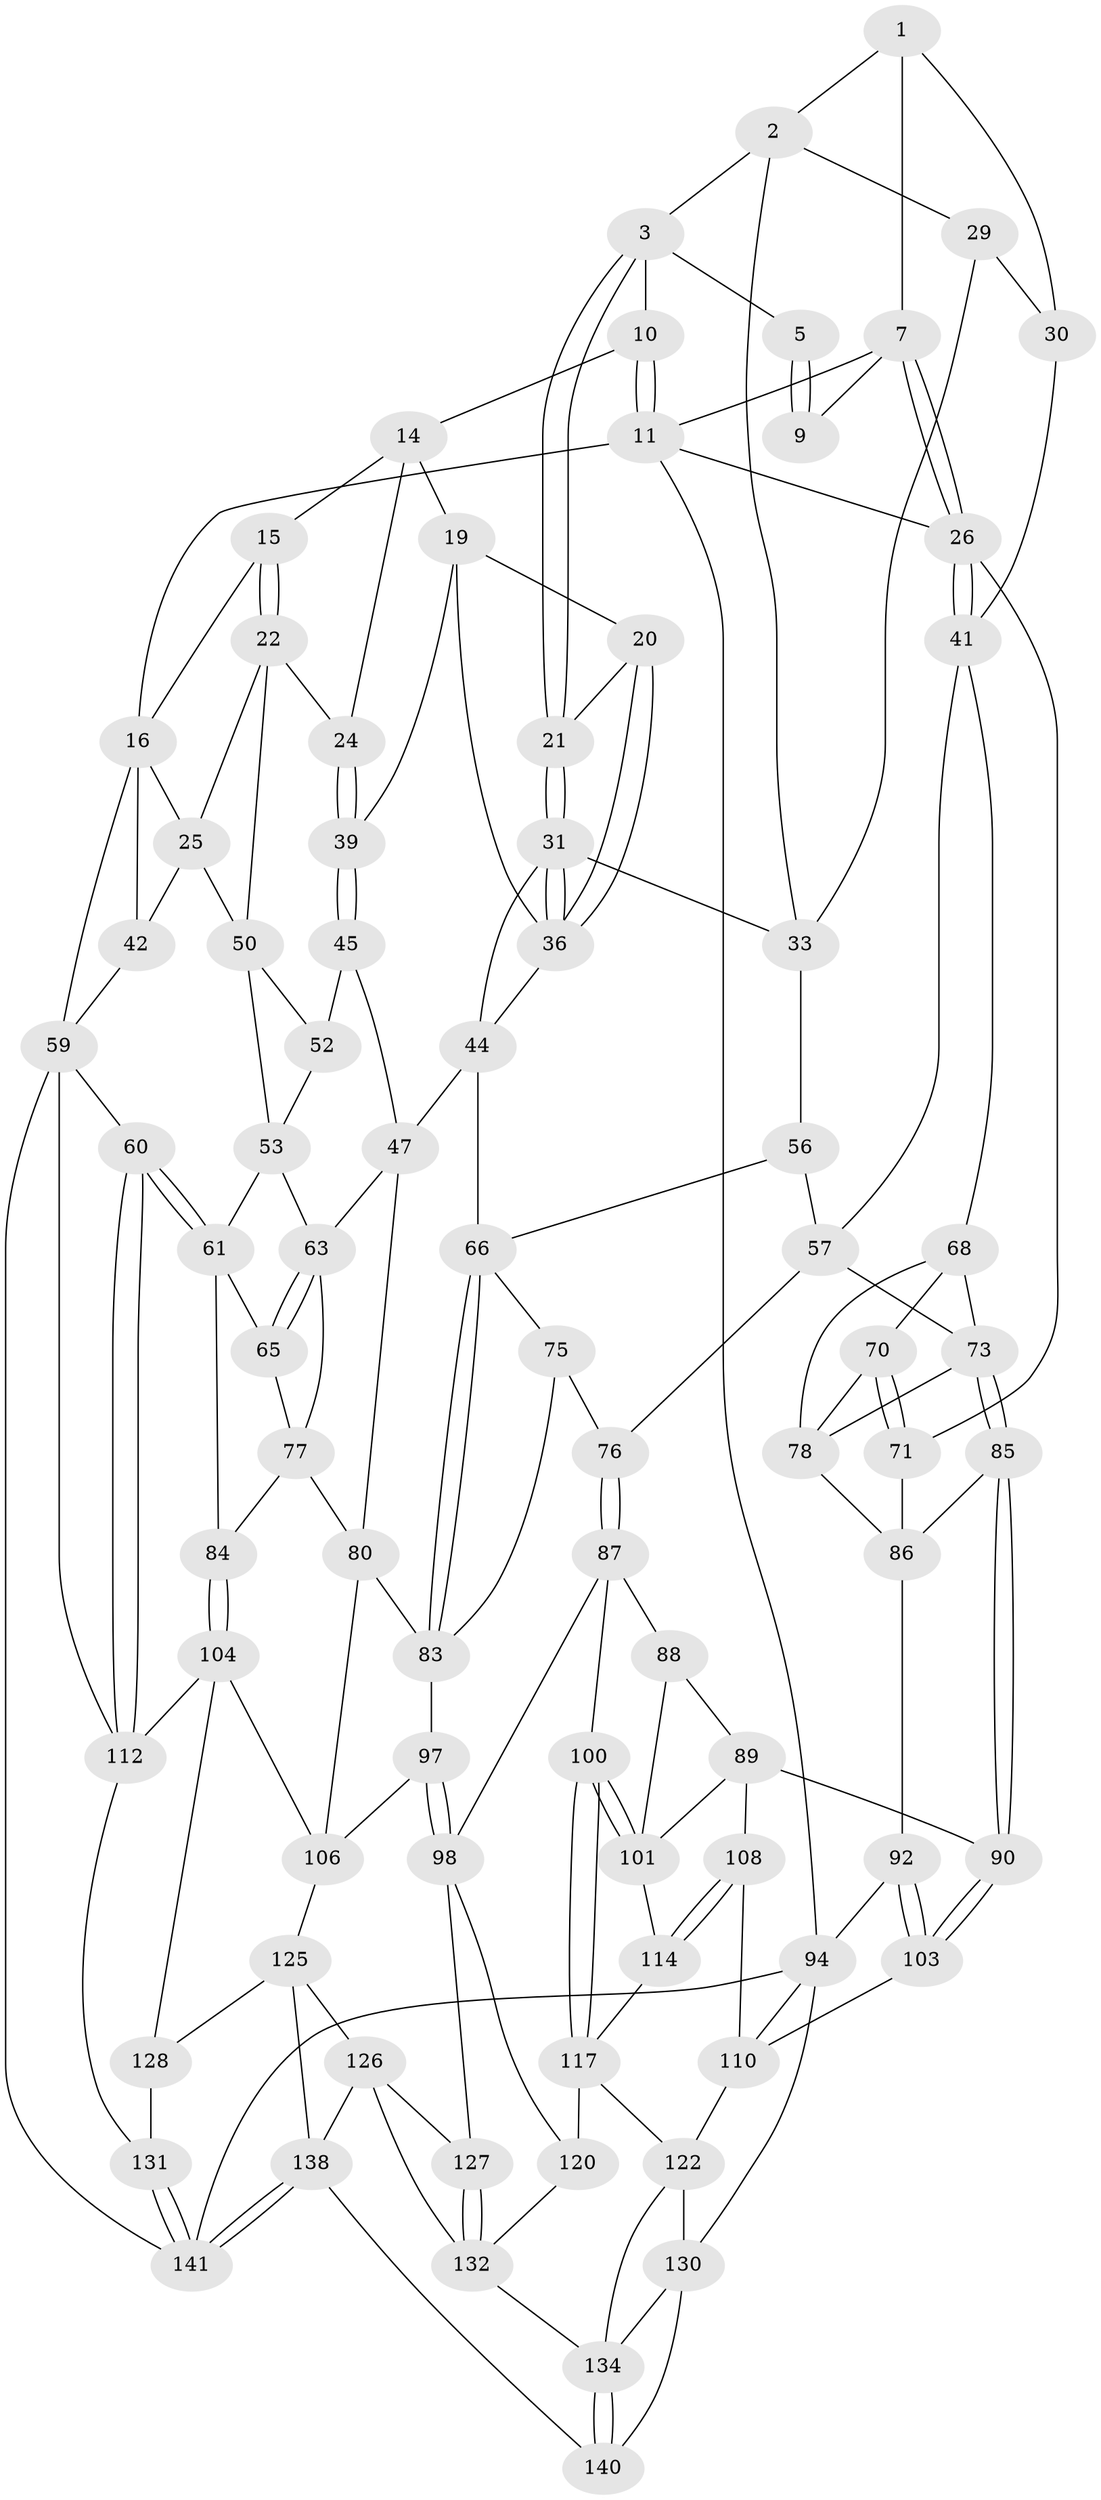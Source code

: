 // original degree distribution, {3: 0.014184397163120567, 4: 0.22695035460992907, 5: 0.5531914893617021, 6: 0.20567375886524822}
// Generated by graph-tools (version 1.1) at 2025/11/02/27/25 16:11:58]
// undirected, 84 vertices, 181 edges
graph export_dot {
graph [start="1"]
  node [color=gray90,style=filled];
  1 [pos="+0.22919033241658493+0.059268620690660107",super="+6"];
  2 [pos="+0.3790567540266644+0.05259933882725469",super="+28"];
  3 [pos="+0.40085365581059956+0.0344291353012984",super="+4"];
  5 [pos="+0.21612958223602566+0.036602604941310526"];
  7 [pos="+0.13424481039914976+0.08861670617104973",super="+8"];
  9 [pos="+0.1306363689618679+0"];
  10 [pos="+0.15333606589581503+0",super="+13"];
  11 [pos="+0+0",super="+12"];
  14 [pos="+0.7127458303062749+0",super="+18"];
  15 [pos="+0.9973041359123823+0"];
  16 [pos="+1+0",super="+17"];
  19 [pos="+0.6476106647015217+0.10444289523399174",super="+37"];
  20 [pos="+0.47318500531234037+0.11689260559752576"];
  21 [pos="+0.41481391630985154+0.05814708662460254"];
  22 [pos="+0.8153132636902192+0.18960853328545904",super="+23"];
  24 [pos="+0.6862737652840095+0.09759400544482598"];
  25 [pos="+0.9222442480122075+0.18439304514885832",super="+43"];
  26 [pos="+0+0.22659234044569976",super="+27"];
  29 [pos="+0.30244532152026826+0.11769016293098099",super="+35"];
  30 [pos="+0.170734936718229+0.16268647625764462",super="+40"];
  31 [pos="+0.39597440428952135+0.283230698016686",super="+32"];
  33 [pos="+0.3296677134083102+0.30597056454621424",super="+34"];
  36 [pos="+0.5029936928401721+0.17379547303381657",super="+38"];
  39 [pos="+0.6475614214958919+0.2516469025307945"];
  41 [pos="+0.1263290138167469+0.25270851644171366",super="+58"];
  42 [pos="+1+0.3643251262674285"];
  44 [pos="+0.49105355385699145+0.35579505028247915",super="+49"];
  45 [pos="+0.6507340493355513+0.2622344012930486",super="+46"];
  47 [pos="+0.6190473967323805+0.36556000644181",super="+48"];
  50 [pos="+0.8487037034454813+0.3062425157879405",super="+51"];
  52 [pos="+0.7503117998105311+0.25744973418846223",super="+55"];
  53 [pos="+0.8418576002370733+0.3166942597222447",super="+54"];
  56 [pos="+0.3258653781574542+0.3136252477045627"];
  57 [pos="+0.2382782546413387+0.3933584414419819",super="+72"];
  59 [pos="+1+0.49544978530592065",super="+115"];
  60 [pos="+1+0.4992835397697836"];
  61 [pos="+0.8791227612038047+0.5066382867049485",super="+62"];
  63 [pos="+0.7713062308366503+0.40100891021822793",super="+64"];
  65 [pos="+0.8312821480113513+0.45968044747368036"];
  66 [pos="+0.4689293297710035+0.46257912040525684",super="+67"];
  68 [pos="+0.11954413057326356+0.3836213099388828",super="+69"];
  70 [pos="+0.007587693029269898+0.42531485288110255"];
  71 [pos="+0+0.3439161085751335"];
  73 [pos="+0.20633258643850672+0.4895620063357323",super="+74"];
  75 [pos="+0.3423334773710356+0.5266356417145552"];
  76 [pos="+0.2869190802683438+0.5451229010803281"];
  77 [pos="+0.6842558915982543+0.4400789534146239",super="+79"];
  78 [pos="+0.1013918517168041+0.48864809828022254",super="+81"];
  80 [pos="+0.6377600633647895+0.5921388926640793",super="+82"];
  83 [pos="+0.5383994564272709+0.6144287068206611",super="+96"];
  84 [pos="+0.7768488491238024+0.5849461754550447"];
  85 [pos="+0.07891993644279498+0.5929462127661825"];
  86 [pos="+0.05990163901627864+0.5739286111123176",super="+91"];
  87 [pos="+0.2839761427053388+0.5519794026873731",super="+99"];
  88 [pos="+0.2666993222550509+0.569169113553514"];
  89 [pos="+0.12955848449479537+0.630076012209637",super="+107"];
  90 [pos="+0.09268778819684112+0.6195700250250761"];
  92 [pos="+0+0.7831335144154071",super="+93"];
  94 [pos="+0+1",super="+95"];
  97 [pos="+0.40951215604032754+0.7411365121368386"];
  98 [pos="+0.3922463491674071+0.7538091660401587",super="+119"];
  100 [pos="+0.32809600217508583+0.7333883067727489"];
  101 [pos="+0.23914240195979364+0.7112828480044114",super="+102"];
  103 [pos="+0.05231323370637451+0.6905797116466594",super="+111"];
  104 [pos="+0.8075668962140418+0.7737049831152111",super="+105"];
  106 [pos="+0.598659394093583+0.7437506612095458",super="+113"];
  108 [pos="+0.14481959937431316+0.7577216583797216",super="+109"];
  110 [pos="+0.11750373014382393+0.7899133918285293",super="+124"];
  112 [pos="+0.8455754775934868+0.7750269281743727",super="+116"];
  114 [pos="+0.22022646502511156+0.7421109204004106",super="+118"];
  117 [pos="+0.2457303650100622+0.8080375576962044",super="+121"];
  120 [pos="+0.32873843847834233+0.8785676970036265"];
  122 [pos="+0.21018182573700947+0.8775622080802805",super="+123"];
  125 [pos="+0.5313845368494837+0.8887996061719137",super="+129"];
  126 [pos="+0.5108809222280832+0.8924320624376172",super="+137"];
  127 [pos="+0.450887690262317+0.8793762161909362"];
  128 [pos="+0.7556285074491703+0.8297975229278811"];
  130 [pos="+0+1",super="+136"];
  131 [pos="+0.8988240919094398+0.9798196996574626"];
  132 [pos="+0.4012388321809322+0.9886041066593118",super="+133"];
  134 [pos="+0.34810688842518994+1",super="+135"];
  138 [pos="+0.6746539125758814+1",super="+139"];
  140 [pos="+0.34735353379992134+1"];
  141 [pos="+0.9966001939500642+1"];
  1 -- 2;
  1 -- 30;
  1 -- 7;
  2 -- 3;
  2 -- 33;
  2 -- 29;
  3 -- 21;
  3 -- 21;
  3 -- 5;
  3 -- 10;
  5 -- 9;
  5 -- 9;
  7 -- 26;
  7 -- 26;
  7 -- 9;
  7 -- 11;
  10 -- 11;
  10 -- 11;
  10 -- 14;
  11 -- 16;
  11 -- 94;
  11 -- 26;
  14 -- 15;
  14 -- 24;
  14 -- 19;
  15 -- 16;
  15 -- 22;
  15 -- 22;
  16 -- 25;
  16 -- 42;
  16 -- 59;
  19 -- 20;
  19 -- 39;
  19 -- 36;
  20 -- 21;
  20 -- 36;
  20 -- 36;
  21 -- 31;
  21 -- 31;
  22 -- 25;
  22 -- 24;
  22 -- 50;
  24 -- 39;
  24 -- 39;
  25 -- 42;
  25 -- 50;
  26 -- 41;
  26 -- 41;
  26 -- 71;
  29 -- 30 [weight=2];
  29 -- 33;
  30 -- 41;
  31 -- 36;
  31 -- 36;
  31 -- 33;
  31 -- 44;
  33 -- 56;
  36 -- 44;
  39 -- 45;
  39 -- 45;
  41 -- 57;
  41 -- 68;
  42 -- 59;
  44 -- 66;
  44 -- 47;
  45 -- 52 [weight=2];
  45 -- 47;
  47 -- 80;
  47 -- 63;
  50 -- 53;
  50 -- 52;
  52 -- 53;
  53 -- 63;
  53 -- 61;
  56 -- 57;
  56 -- 66;
  57 -- 73;
  57 -- 76;
  59 -- 60;
  59 -- 112;
  59 -- 141;
  60 -- 61;
  60 -- 61;
  60 -- 112;
  60 -- 112;
  61 -- 84;
  61 -- 65;
  63 -- 65;
  63 -- 65;
  63 -- 77;
  65 -- 77;
  66 -- 83;
  66 -- 83;
  66 -- 75;
  68 -- 70;
  68 -- 78;
  68 -- 73;
  70 -- 71;
  70 -- 71;
  70 -- 78;
  71 -- 86;
  73 -- 85;
  73 -- 85;
  73 -- 78;
  75 -- 76;
  75 -- 83;
  76 -- 87;
  76 -- 87;
  77 -- 80;
  77 -- 84;
  78 -- 86;
  80 -- 106;
  80 -- 83;
  83 -- 97;
  84 -- 104;
  84 -- 104;
  85 -- 86;
  85 -- 90;
  85 -- 90;
  86 -- 92;
  87 -- 88;
  87 -- 98;
  87 -- 100;
  88 -- 89;
  88 -- 101;
  89 -- 90;
  89 -- 108;
  89 -- 101;
  90 -- 103;
  90 -- 103;
  92 -- 103 [weight=2];
  92 -- 103;
  92 -- 94;
  94 -- 130;
  94 -- 141;
  94 -- 110;
  97 -- 98;
  97 -- 98;
  97 -- 106;
  98 -- 120;
  98 -- 127;
  100 -- 101;
  100 -- 101;
  100 -- 117;
  100 -- 117;
  101 -- 114;
  103 -- 110;
  104 -- 112;
  104 -- 106;
  104 -- 128;
  106 -- 125;
  108 -- 114 [weight=2];
  108 -- 114;
  108 -- 110;
  110 -- 122;
  112 -- 131;
  114 -- 117;
  117 -- 120;
  117 -- 122;
  120 -- 132;
  122 -- 130;
  122 -- 134;
  125 -- 126;
  125 -- 128;
  125 -- 138;
  126 -- 127;
  126 -- 132;
  126 -- 138;
  127 -- 132;
  127 -- 132;
  128 -- 131;
  130 -- 140;
  130 -- 134;
  131 -- 141;
  131 -- 141;
  132 -- 134;
  134 -- 140;
  134 -- 140;
  138 -- 141;
  138 -- 141;
  138 -- 140;
}

